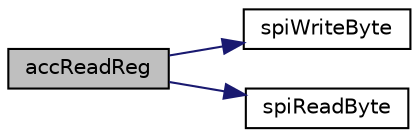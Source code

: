 digraph "accReadReg"
{
  edge [fontname="Helvetica",fontsize="10",labelfontname="Helvetica",labelfontsize="10"];
  node [fontname="Helvetica",fontsize="10",shape=record];
  rankdir="LR";
  Node1 [label="accReadReg",height=0.2,width=0.4,color="black", fillcolor="grey75", style="filled" fontcolor="black"];
  Node1 -> Node2 [color="midnightblue",fontsize="10",style="solid",fontname="Helvetica"];
  Node2 [label="spiWriteByte",height=0.2,width=0.4,color="black", fillcolor="white", style="filled",URL="$bma250_8c.html#a7c5dc930cead85e34dae84857e13587d",tooltip="Write one byte to SPI interface. "];
  Node1 -> Node3 [color="midnightblue",fontsize="10",style="solid",fontname="Helvetica"];
  Node3 [label="spiReadByte",height=0.2,width=0.4,color="black", fillcolor="white", style="filled",URL="$bma250_8c.html#a8ab7dd06edb48721ae999496ae91d5bb",tooltip="Read one byte from SPI interface. "];
}
